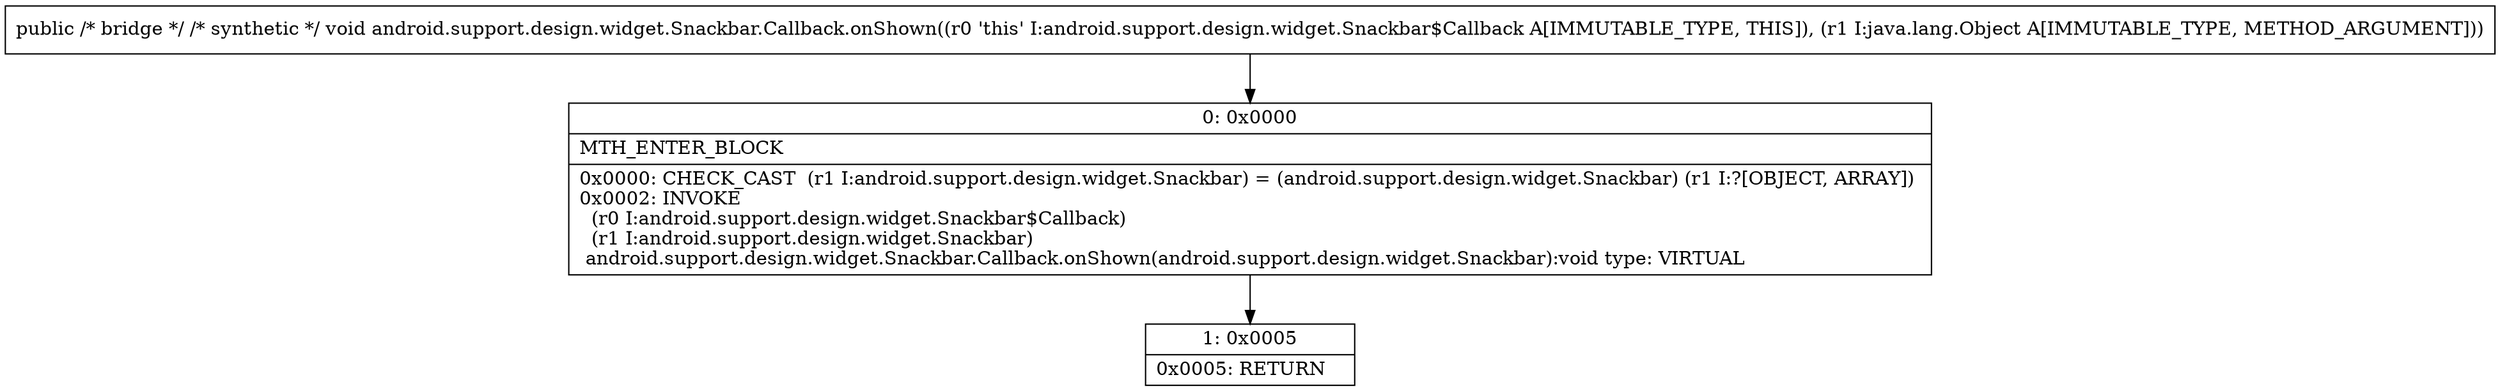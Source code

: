digraph "CFG forandroid.support.design.widget.Snackbar.Callback.onShown(Ljava\/lang\/Object;)V" {
Node_0 [shape=record,label="{0\:\ 0x0000|MTH_ENTER_BLOCK\l|0x0000: CHECK_CAST  (r1 I:android.support.design.widget.Snackbar) = (android.support.design.widget.Snackbar) (r1 I:?[OBJECT, ARRAY]) \l0x0002: INVOKE  \l  (r0 I:android.support.design.widget.Snackbar$Callback)\l  (r1 I:android.support.design.widget.Snackbar)\l android.support.design.widget.Snackbar.Callback.onShown(android.support.design.widget.Snackbar):void type: VIRTUAL \l}"];
Node_1 [shape=record,label="{1\:\ 0x0005|0x0005: RETURN   \l}"];
MethodNode[shape=record,label="{public \/* bridge *\/ \/* synthetic *\/ void android.support.design.widget.Snackbar.Callback.onShown((r0 'this' I:android.support.design.widget.Snackbar$Callback A[IMMUTABLE_TYPE, THIS]), (r1 I:java.lang.Object A[IMMUTABLE_TYPE, METHOD_ARGUMENT])) }"];
MethodNode -> Node_0;
Node_0 -> Node_1;
}

